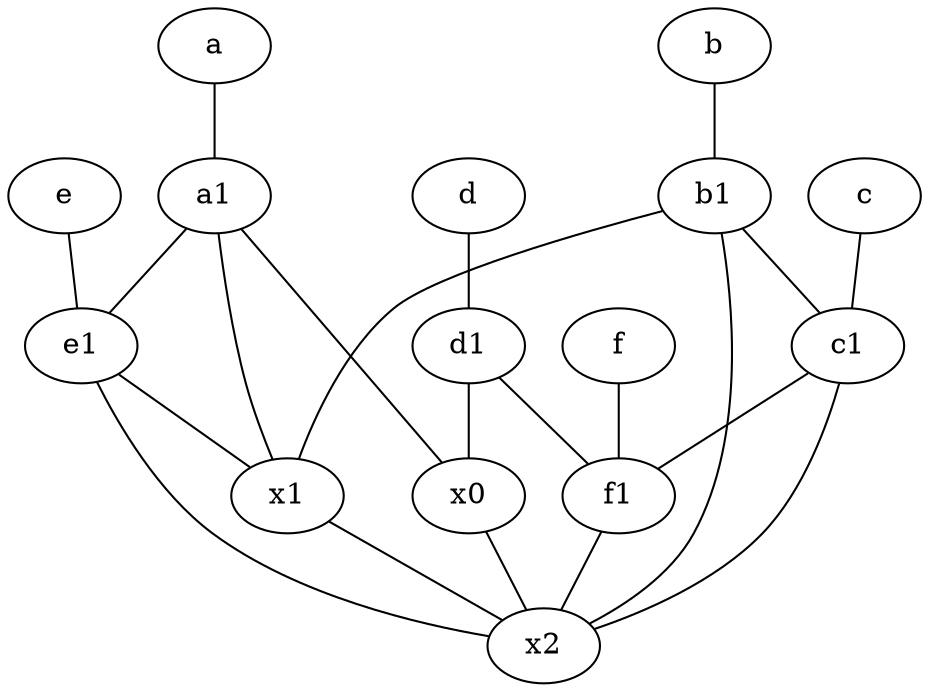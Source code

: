 graph {
	node [labelfontsize=50]
	b1 [labelfontsize=50 pos="9,4!"]
	x2 [labelfontsize=50]
	f1 [labelfontsize=50 pos="3,8!"]
	d [labelfontsize=50 pos="2,5!"]
	d1 [labelfontsize=50 pos="3,5!"]
	f [labelfontsize=50 pos="3,9!"]
	x0 [labelfontsize=50]
	b [labelfontsize=50 pos="10,4!"]
	c [labelfontsize=50 pos="4.5,2!"]
	a [labelfontsize=50 pos="8,2!"]
	x1 [labelfontsize=50]
	e [labelfontsize=50 pos="7,9!"]
	e1 [labelfontsize=50 pos="7,7!"]
	a1 [labelfontsize=50 pos="8,3!"]
	c1 [labelfontsize=50 pos="4.5,3!"]
	b1 -- x2
	a1 -- e1
	f1 -- x2
	x0 -- x2
	d -- d1
	e1 -- x2
	e1 -- x1
	d1 -- x0
	f -- f1
	c1 -- f1
	c -- c1
	x1 -- x2
	b1 -- x1
	c1 -- x2
	d1 -- f1
	b -- b1
	a1 -- x0
	a1 -- x1
	e -- e1
	a -- a1
	b1 -- c1
}
